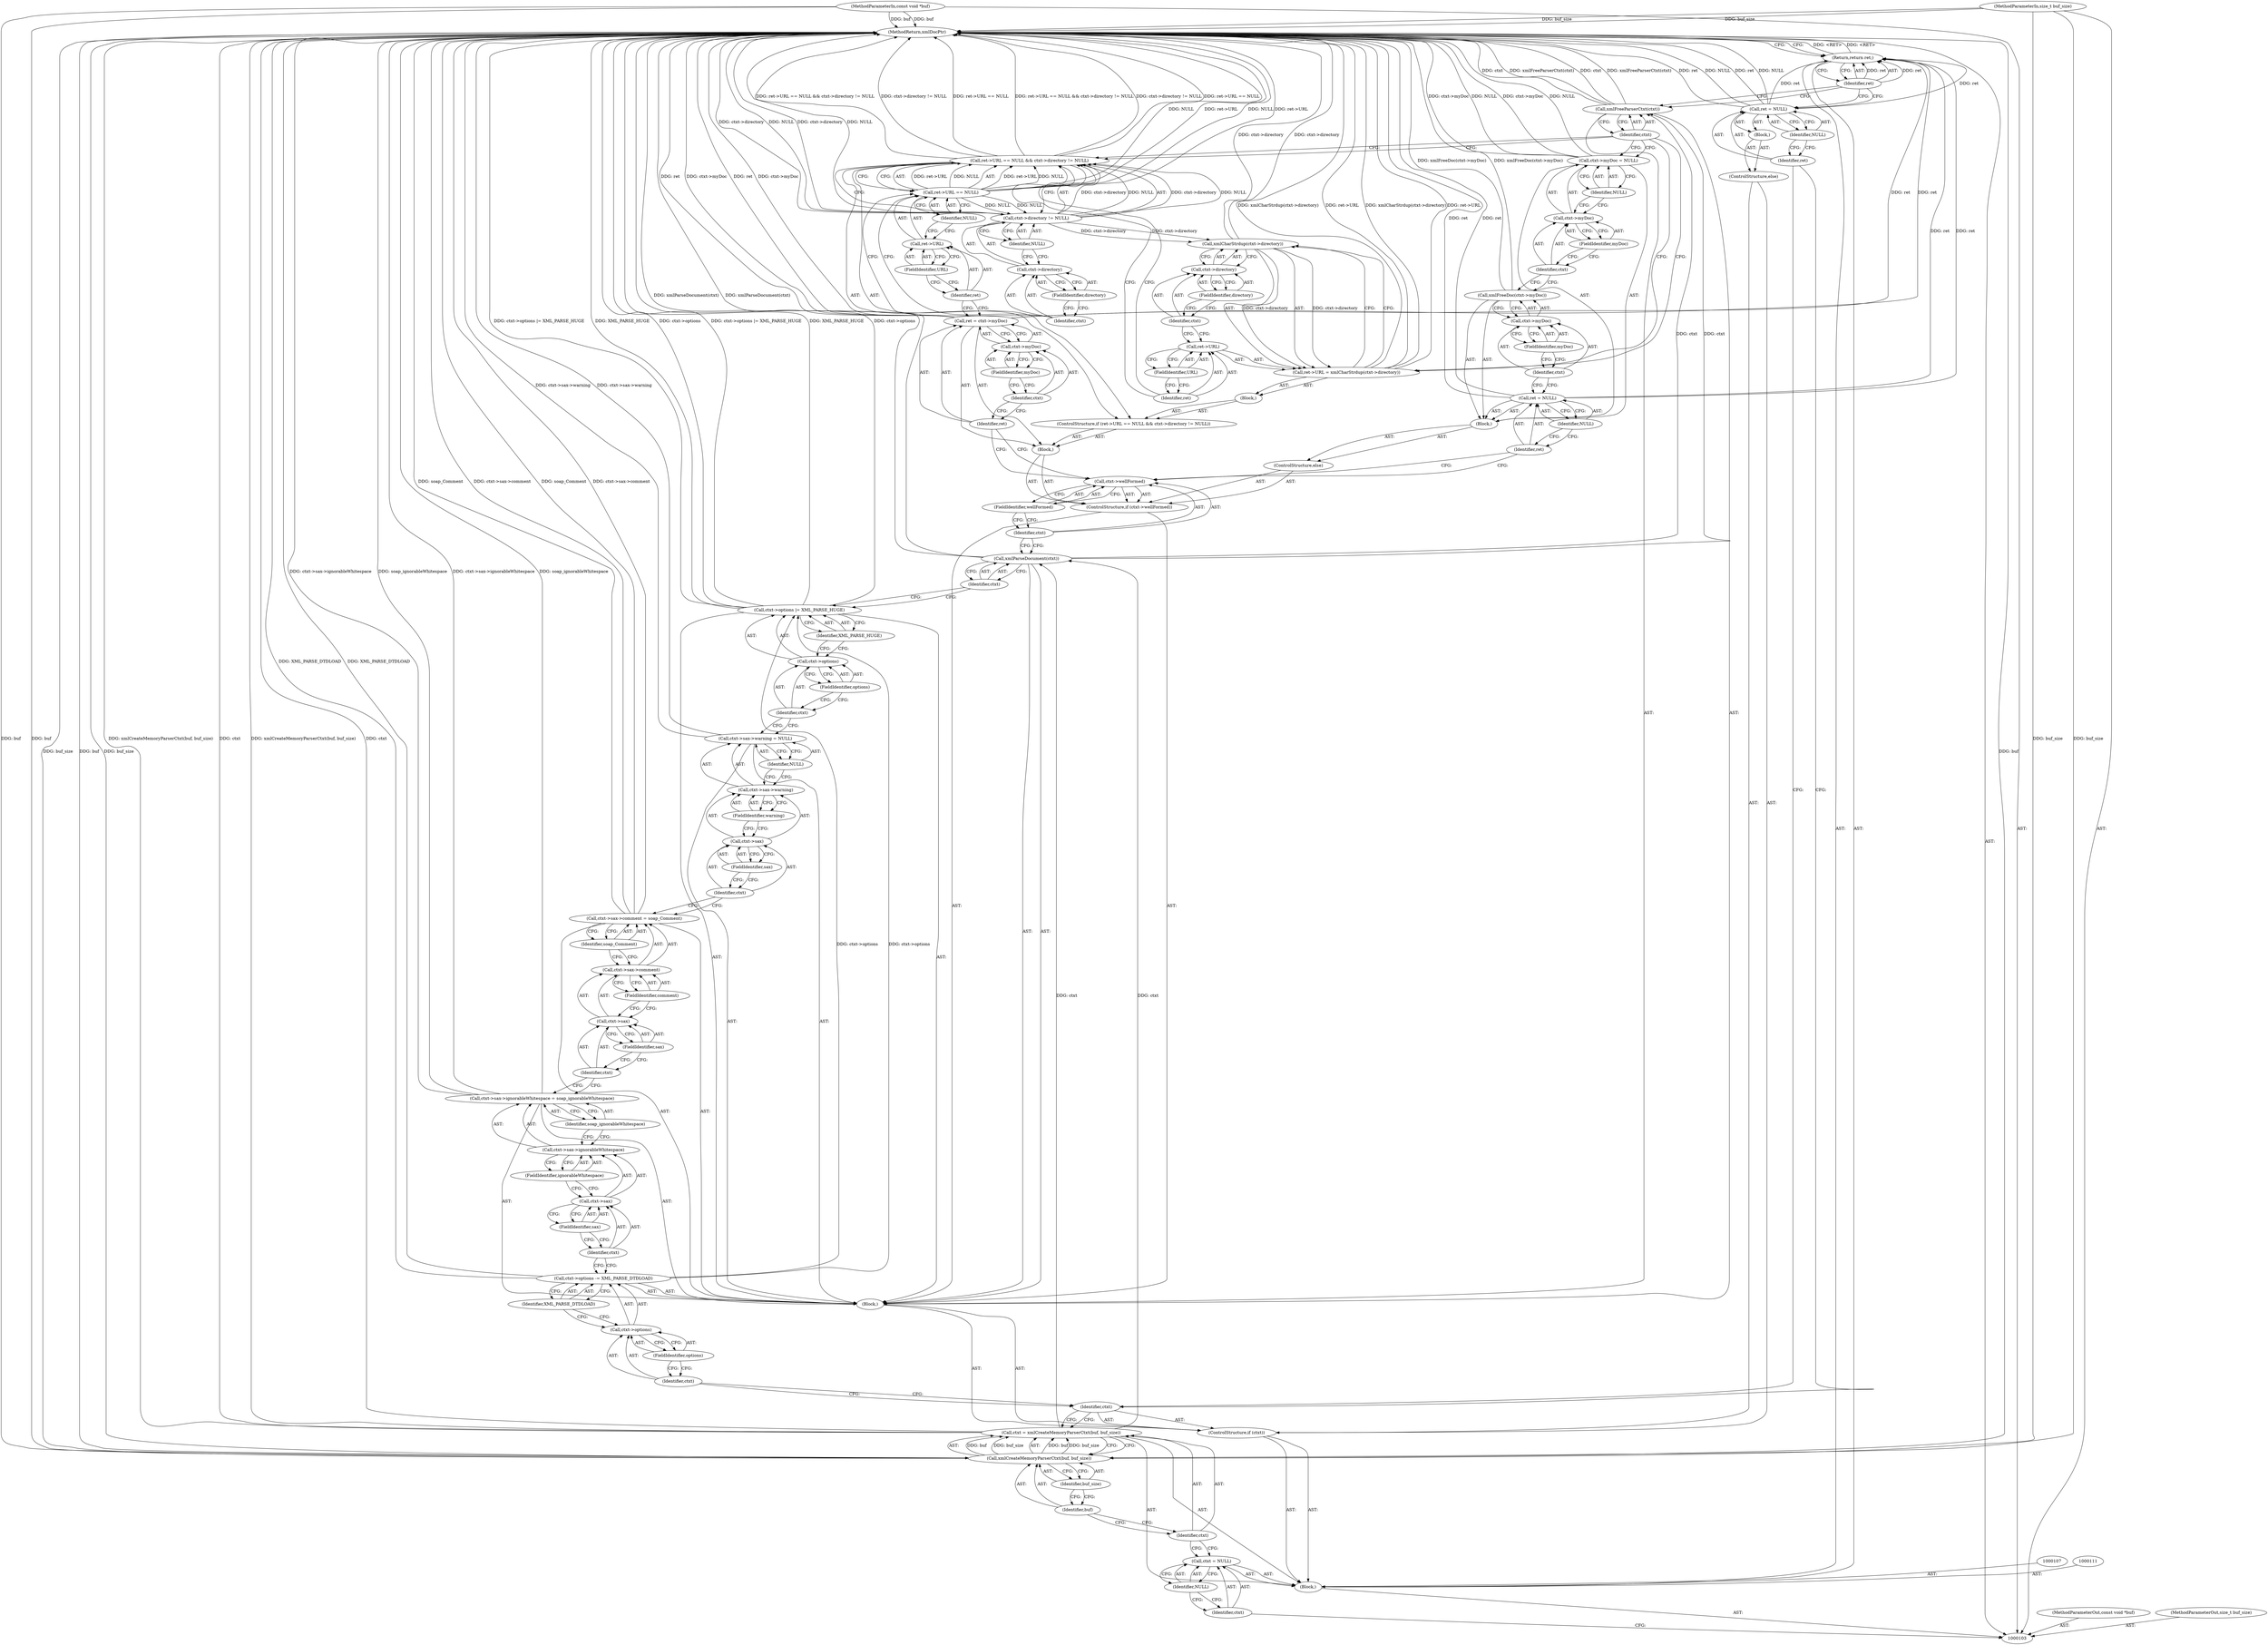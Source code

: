digraph "0_php_afe98b7829d50806559acac9b530acb8283c3bf4_0" {
"1000207" [label="(MethodReturn,xmlDocPtr)"];
"1000104" [label="(MethodParameterIn,const void *buf)"];
"1000271" [label="(MethodParameterOut,const void *buf)"];
"1000105" [label="(MethodParameterIn,size_t buf_size)"];
"1000272" [label="(MethodParameterOut,size_t buf_size)"];
"1000114" [label="(Call,xmlCreateMemoryParserCtxt(buf, buf_size))"];
"1000115" [label="(Identifier,buf)"];
"1000116" [label="(Identifier,buf_size)"];
"1000112" [label="(Call,ctxt = xmlCreateMemoryParserCtxt(buf, buf_size))"];
"1000113" [label="(Identifier,ctxt)"];
"1000118" [label="(Identifier,ctxt)"];
"1000119" [label="(Block,)"];
"1000117" [label="(ControlStructure,if (ctxt))"];
"1000120" [label="(Call,ctxt->options -= XML_PARSE_DTDLOAD)"];
"1000121" [label="(Call,ctxt->options)"];
"1000122" [label="(Identifier,ctxt)"];
"1000123" [label="(FieldIdentifier,options)"];
"1000124" [label="(Identifier,XML_PARSE_DTDLOAD)"];
"1000125" [label="(Call,ctxt->sax->ignorableWhitespace = soap_ignorableWhitespace)"];
"1000126" [label="(Call,ctxt->sax->ignorableWhitespace)"];
"1000127" [label="(Call,ctxt->sax)"];
"1000128" [label="(Identifier,ctxt)"];
"1000129" [label="(FieldIdentifier,sax)"];
"1000130" [label="(FieldIdentifier,ignorableWhitespace)"];
"1000131" [label="(Identifier,soap_ignorableWhitespace)"];
"1000132" [label="(Call,ctxt->sax->comment = soap_Comment)"];
"1000133" [label="(Call,ctxt->sax->comment)"];
"1000134" [label="(Call,ctxt->sax)"];
"1000135" [label="(Identifier,ctxt)"];
"1000136" [label="(FieldIdentifier,sax)"];
"1000137" [label="(FieldIdentifier,comment)"];
"1000138" [label="(Identifier,soap_Comment)"];
"1000139" [label="(Call,ctxt->sax->warning = NULL)"];
"1000140" [label="(Call,ctxt->sax->warning)"];
"1000141" [label="(Call,ctxt->sax)"];
"1000142" [label="(Identifier,ctxt)"];
"1000143" [label="(FieldIdentifier,sax)"];
"1000144" [label="(FieldIdentifier,warning)"];
"1000145" [label="(Identifier,NULL)"];
"1000150" [label="(Identifier,XML_PARSE_HUGE)"];
"1000146" [label="(Call,ctxt->options |= XML_PARSE_HUGE)"];
"1000147" [label="(Call,ctxt->options)"];
"1000148" [label="(Identifier,ctxt)"];
"1000149" [label="(FieldIdentifier,options)"];
"1000152" [label="(Identifier,ctxt)"];
"1000151" [label="(Call,xmlParseDocument(ctxt))"];
"1000106" [label="(Block,)"];
"1000156" [label="(FieldIdentifier,wellFormed)"];
"1000153" [label="(ControlStructure,if (ctxt->wellFormed))"];
"1000157" [label="(Block,)"];
"1000154" [label="(Call,ctxt->wellFormed)"];
"1000155" [label="(Identifier,ctxt)"];
"1000162" [label="(FieldIdentifier,myDoc)"];
"1000158" [label="(Call,ret = ctxt->myDoc)"];
"1000159" [label="(Identifier,ret)"];
"1000160" [label="(Call,ctxt->myDoc)"];
"1000161" [label="(Identifier,ctxt)"];
"1000168" [label="(FieldIdentifier,URL)"];
"1000169" [label="(Identifier,NULL)"];
"1000170" [label="(Call,ctxt->directory != NULL)"];
"1000171" [label="(Call,ctxt->directory)"];
"1000172" [label="(Identifier,ctxt)"];
"1000163" [label="(ControlStructure,if (ret->URL == NULL && ctxt->directory != NULL))"];
"1000173" [label="(FieldIdentifier,directory)"];
"1000174" [label="(Identifier,NULL)"];
"1000175" [label="(Block,)"];
"1000164" [label="(Call,ret->URL == NULL && ctxt->directory != NULL)"];
"1000165" [label="(Call,ret->URL == NULL)"];
"1000166" [label="(Call,ret->URL)"];
"1000167" [label="(Identifier,ret)"];
"1000180" [label="(Call,xmlCharStrdup(ctxt->directory))"];
"1000181" [label="(Call,ctxt->directory)"];
"1000182" [label="(Identifier,ctxt)"];
"1000183" [label="(FieldIdentifier,directory)"];
"1000176" [label="(Call,ret->URL = xmlCharStrdup(ctxt->directory))"];
"1000177" [label="(Call,ret->URL)"];
"1000178" [label="(Identifier,ret)"];
"1000179" [label="(FieldIdentifier,URL)"];
"1000184" [label="(ControlStructure,else)"];
"1000185" [label="(Block,)"];
"1000186" [label="(Call,ret = NULL)"];
"1000187" [label="(Identifier,ret)"];
"1000188" [label="(Identifier,NULL)"];
"1000190" [label="(Call,ctxt->myDoc)"];
"1000191" [label="(Identifier,ctxt)"];
"1000192" [label="(FieldIdentifier,myDoc)"];
"1000189" [label="(Call,xmlFreeDoc(ctxt->myDoc))"];
"1000197" [label="(Identifier,NULL)"];
"1000193" [label="(Call,ctxt->myDoc = NULL)"];
"1000194" [label="(Call,ctxt->myDoc)"];
"1000195" [label="(Identifier,ctxt)"];
"1000196" [label="(FieldIdentifier,myDoc)"];
"1000108" [label="(Call,ctxt = NULL)"];
"1000109" [label="(Identifier,ctxt)"];
"1000110" [label="(Identifier,NULL)"];
"1000198" [label="(Call,xmlFreeParserCtxt(ctxt))"];
"1000199" [label="(Identifier,ctxt)"];
"1000200" [label="(ControlStructure,else)"];
"1000201" [label="(Block,)"];
"1000202" [label="(Call,ret = NULL)"];
"1000203" [label="(Identifier,ret)"];
"1000204" [label="(Identifier,NULL)"];
"1000205" [label="(Return,return ret;)"];
"1000206" [label="(Identifier,ret)"];
"1000207" -> "1000103"  [label="AST: "];
"1000207" -> "1000205"  [label="CFG: "];
"1000205" -> "1000207"  [label="DDG: <RET>"];
"1000158" -> "1000207"  [label="DDG: ret"];
"1000158" -> "1000207"  [label="DDG: ctxt->myDoc"];
"1000186" -> "1000207"  [label="DDG: ret"];
"1000151" -> "1000207"  [label="DDG: xmlParseDocument(ctxt)"];
"1000165" -> "1000207"  [label="DDG: NULL"];
"1000165" -> "1000207"  [label="DDG: ret->URL"];
"1000104" -> "1000207"  [label="DDG: buf"];
"1000105" -> "1000207"  [label="DDG: buf_size"];
"1000180" -> "1000207"  [label="DDG: ctxt->directory"];
"1000170" -> "1000207"  [label="DDG: ctxt->directory"];
"1000170" -> "1000207"  [label="DDG: NULL"];
"1000132" -> "1000207"  [label="DDG: soap_Comment"];
"1000132" -> "1000207"  [label="DDG: ctxt->sax->comment"];
"1000146" -> "1000207"  [label="DDG: ctxt->options |= XML_PARSE_HUGE"];
"1000146" -> "1000207"  [label="DDG: XML_PARSE_HUGE"];
"1000146" -> "1000207"  [label="DDG: ctxt->options"];
"1000164" -> "1000207"  [label="DDG: ret->URL == NULL && ctxt->directory != NULL"];
"1000164" -> "1000207"  [label="DDG: ctxt->directory != NULL"];
"1000164" -> "1000207"  [label="DDG: ret->URL == NULL"];
"1000125" -> "1000207"  [label="DDG: ctxt->sax->ignorableWhitespace"];
"1000125" -> "1000207"  [label="DDG: soap_ignorableWhitespace"];
"1000193" -> "1000207"  [label="DDG: ctxt->myDoc"];
"1000193" -> "1000207"  [label="DDG: NULL"];
"1000112" -> "1000207"  [label="DDG: xmlCreateMemoryParserCtxt(buf, buf_size)"];
"1000112" -> "1000207"  [label="DDG: ctxt"];
"1000189" -> "1000207"  [label="DDG: xmlFreeDoc(ctxt->myDoc)"];
"1000139" -> "1000207"  [label="DDG: ctxt->sax->warning"];
"1000202" -> "1000207"  [label="DDG: ret"];
"1000202" -> "1000207"  [label="DDG: NULL"];
"1000114" -> "1000207"  [label="DDG: buf"];
"1000114" -> "1000207"  [label="DDG: buf_size"];
"1000176" -> "1000207"  [label="DDG: xmlCharStrdup(ctxt->directory)"];
"1000176" -> "1000207"  [label="DDG: ret->URL"];
"1000198" -> "1000207"  [label="DDG: ctxt"];
"1000198" -> "1000207"  [label="DDG: xmlFreeParserCtxt(ctxt)"];
"1000120" -> "1000207"  [label="DDG: XML_PARSE_DTDLOAD"];
"1000104" -> "1000103"  [label="AST: "];
"1000104" -> "1000207"  [label="DDG: buf"];
"1000104" -> "1000114"  [label="DDG: buf"];
"1000271" -> "1000103"  [label="AST: "];
"1000105" -> "1000103"  [label="AST: "];
"1000105" -> "1000207"  [label="DDG: buf_size"];
"1000105" -> "1000114"  [label="DDG: buf_size"];
"1000272" -> "1000103"  [label="AST: "];
"1000114" -> "1000112"  [label="AST: "];
"1000114" -> "1000116"  [label="CFG: "];
"1000115" -> "1000114"  [label="AST: "];
"1000116" -> "1000114"  [label="AST: "];
"1000112" -> "1000114"  [label="CFG: "];
"1000114" -> "1000207"  [label="DDG: buf"];
"1000114" -> "1000207"  [label="DDG: buf_size"];
"1000114" -> "1000112"  [label="DDG: buf"];
"1000114" -> "1000112"  [label="DDG: buf_size"];
"1000104" -> "1000114"  [label="DDG: buf"];
"1000105" -> "1000114"  [label="DDG: buf_size"];
"1000115" -> "1000114"  [label="AST: "];
"1000115" -> "1000113"  [label="CFG: "];
"1000116" -> "1000115"  [label="CFG: "];
"1000116" -> "1000114"  [label="AST: "];
"1000116" -> "1000115"  [label="CFG: "];
"1000114" -> "1000116"  [label="CFG: "];
"1000112" -> "1000106"  [label="AST: "];
"1000112" -> "1000114"  [label="CFG: "];
"1000113" -> "1000112"  [label="AST: "];
"1000114" -> "1000112"  [label="AST: "];
"1000118" -> "1000112"  [label="CFG: "];
"1000112" -> "1000207"  [label="DDG: xmlCreateMemoryParserCtxt(buf, buf_size)"];
"1000112" -> "1000207"  [label="DDG: ctxt"];
"1000114" -> "1000112"  [label="DDG: buf"];
"1000114" -> "1000112"  [label="DDG: buf_size"];
"1000112" -> "1000151"  [label="DDG: ctxt"];
"1000113" -> "1000112"  [label="AST: "];
"1000113" -> "1000108"  [label="CFG: "];
"1000115" -> "1000113"  [label="CFG: "];
"1000118" -> "1000117"  [label="AST: "];
"1000118" -> "1000112"  [label="CFG: "];
"1000122" -> "1000118"  [label="CFG: "];
"1000203" -> "1000118"  [label="CFG: "];
"1000119" -> "1000117"  [label="AST: "];
"1000120" -> "1000119"  [label="AST: "];
"1000125" -> "1000119"  [label="AST: "];
"1000132" -> "1000119"  [label="AST: "];
"1000139" -> "1000119"  [label="AST: "];
"1000146" -> "1000119"  [label="AST: "];
"1000151" -> "1000119"  [label="AST: "];
"1000153" -> "1000119"  [label="AST: "];
"1000198" -> "1000119"  [label="AST: "];
"1000117" -> "1000106"  [label="AST: "];
"1000118" -> "1000117"  [label="AST: "];
"1000119" -> "1000117"  [label="AST: "];
"1000200" -> "1000117"  [label="AST: "];
"1000120" -> "1000119"  [label="AST: "];
"1000120" -> "1000124"  [label="CFG: "];
"1000121" -> "1000120"  [label="AST: "];
"1000124" -> "1000120"  [label="AST: "];
"1000128" -> "1000120"  [label="CFG: "];
"1000120" -> "1000207"  [label="DDG: XML_PARSE_DTDLOAD"];
"1000120" -> "1000146"  [label="DDG: ctxt->options"];
"1000121" -> "1000120"  [label="AST: "];
"1000121" -> "1000123"  [label="CFG: "];
"1000122" -> "1000121"  [label="AST: "];
"1000123" -> "1000121"  [label="AST: "];
"1000124" -> "1000121"  [label="CFG: "];
"1000122" -> "1000121"  [label="AST: "];
"1000122" -> "1000118"  [label="CFG: "];
"1000123" -> "1000122"  [label="CFG: "];
"1000123" -> "1000121"  [label="AST: "];
"1000123" -> "1000122"  [label="CFG: "];
"1000121" -> "1000123"  [label="CFG: "];
"1000124" -> "1000120"  [label="AST: "];
"1000124" -> "1000121"  [label="CFG: "];
"1000120" -> "1000124"  [label="CFG: "];
"1000125" -> "1000119"  [label="AST: "];
"1000125" -> "1000131"  [label="CFG: "];
"1000126" -> "1000125"  [label="AST: "];
"1000131" -> "1000125"  [label="AST: "];
"1000135" -> "1000125"  [label="CFG: "];
"1000125" -> "1000207"  [label="DDG: ctxt->sax->ignorableWhitespace"];
"1000125" -> "1000207"  [label="DDG: soap_ignorableWhitespace"];
"1000126" -> "1000125"  [label="AST: "];
"1000126" -> "1000130"  [label="CFG: "];
"1000127" -> "1000126"  [label="AST: "];
"1000130" -> "1000126"  [label="AST: "];
"1000131" -> "1000126"  [label="CFG: "];
"1000127" -> "1000126"  [label="AST: "];
"1000127" -> "1000129"  [label="CFG: "];
"1000128" -> "1000127"  [label="AST: "];
"1000129" -> "1000127"  [label="AST: "];
"1000130" -> "1000127"  [label="CFG: "];
"1000128" -> "1000127"  [label="AST: "];
"1000128" -> "1000120"  [label="CFG: "];
"1000129" -> "1000128"  [label="CFG: "];
"1000129" -> "1000127"  [label="AST: "];
"1000129" -> "1000128"  [label="CFG: "];
"1000127" -> "1000129"  [label="CFG: "];
"1000130" -> "1000126"  [label="AST: "];
"1000130" -> "1000127"  [label="CFG: "];
"1000126" -> "1000130"  [label="CFG: "];
"1000131" -> "1000125"  [label="AST: "];
"1000131" -> "1000126"  [label="CFG: "];
"1000125" -> "1000131"  [label="CFG: "];
"1000132" -> "1000119"  [label="AST: "];
"1000132" -> "1000138"  [label="CFG: "];
"1000133" -> "1000132"  [label="AST: "];
"1000138" -> "1000132"  [label="AST: "];
"1000142" -> "1000132"  [label="CFG: "];
"1000132" -> "1000207"  [label="DDG: soap_Comment"];
"1000132" -> "1000207"  [label="DDG: ctxt->sax->comment"];
"1000133" -> "1000132"  [label="AST: "];
"1000133" -> "1000137"  [label="CFG: "];
"1000134" -> "1000133"  [label="AST: "];
"1000137" -> "1000133"  [label="AST: "];
"1000138" -> "1000133"  [label="CFG: "];
"1000134" -> "1000133"  [label="AST: "];
"1000134" -> "1000136"  [label="CFG: "];
"1000135" -> "1000134"  [label="AST: "];
"1000136" -> "1000134"  [label="AST: "];
"1000137" -> "1000134"  [label="CFG: "];
"1000135" -> "1000134"  [label="AST: "];
"1000135" -> "1000125"  [label="CFG: "];
"1000136" -> "1000135"  [label="CFG: "];
"1000136" -> "1000134"  [label="AST: "];
"1000136" -> "1000135"  [label="CFG: "];
"1000134" -> "1000136"  [label="CFG: "];
"1000137" -> "1000133"  [label="AST: "];
"1000137" -> "1000134"  [label="CFG: "];
"1000133" -> "1000137"  [label="CFG: "];
"1000138" -> "1000132"  [label="AST: "];
"1000138" -> "1000133"  [label="CFG: "];
"1000132" -> "1000138"  [label="CFG: "];
"1000139" -> "1000119"  [label="AST: "];
"1000139" -> "1000145"  [label="CFG: "];
"1000140" -> "1000139"  [label="AST: "];
"1000145" -> "1000139"  [label="AST: "];
"1000148" -> "1000139"  [label="CFG: "];
"1000139" -> "1000207"  [label="DDG: ctxt->sax->warning"];
"1000140" -> "1000139"  [label="AST: "];
"1000140" -> "1000144"  [label="CFG: "];
"1000141" -> "1000140"  [label="AST: "];
"1000144" -> "1000140"  [label="AST: "];
"1000145" -> "1000140"  [label="CFG: "];
"1000141" -> "1000140"  [label="AST: "];
"1000141" -> "1000143"  [label="CFG: "];
"1000142" -> "1000141"  [label="AST: "];
"1000143" -> "1000141"  [label="AST: "];
"1000144" -> "1000141"  [label="CFG: "];
"1000142" -> "1000141"  [label="AST: "];
"1000142" -> "1000132"  [label="CFG: "];
"1000143" -> "1000142"  [label="CFG: "];
"1000143" -> "1000141"  [label="AST: "];
"1000143" -> "1000142"  [label="CFG: "];
"1000141" -> "1000143"  [label="CFG: "];
"1000144" -> "1000140"  [label="AST: "];
"1000144" -> "1000141"  [label="CFG: "];
"1000140" -> "1000144"  [label="CFG: "];
"1000145" -> "1000139"  [label="AST: "];
"1000145" -> "1000140"  [label="CFG: "];
"1000139" -> "1000145"  [label="CFG: "];
"1000150" -> "1000146"  [label="AST: "];
"1000150" -> "1000147"  [label="CFG: "];
"1000146" -> "1000150"  [label="CFG: "];
"1000146" -> "1000119"  [label="AST: "];
"1000146" -> "1000150"  [label="CFG: "];
"1000147" -> "1000146"  [label="AST: "];
"1000150" -> "1000146"  [label="AST: "];
"1000152" -> "1000146"  [label="CFG: "];
"1000146" -> "1000207"  [label="DDG: ctxt->options |= XML_PARSE_HUGE"];
"1000146" -> "1000207"  [label="DDG: XML_PARSE_HUGE"];
"1000146" -> "1000207"  [label="DDG: ctxt->options"];
"1000120" -> "1000146"  [label="DDG: ctxt->options"];
"1000147" -> "1000146"  [label="AST: "];
"1000147" -> "1000149"  [label="CFG: "];
"1000148" -> "1000147"  [label="AST: "];
"1000149" -> "1000147"  [label="AST: "];
"1000150" -> "1000147"  [label="CFG: "];
"1000148" -> "1000147"  [label="AST: "];
"1000148" -> "1000139"  [label="CFG: "];
"1000149" -> "1000148"  [label="CFG: "];
"1000149" -> "1000147"  [label="AST: "];
"1000149" -> "1000148"  [label="CFG: "];
"1000147" -> "1000149"  [label="CFG: "];
"1000152" -> "1000151"  [label="AST: "];
"1000152" -> "1000146"  [label="CFG: "];
"1000151" -> "1000152"  [label="CFG: "];
"1000151" -> "1000119"  [label="AST: "];
"1000151" -> "1000152"  [label="CFG: "];
"1000152" -> "1000151"  [label="AST: "];
"1000155" -> "1000151"  [label="CFG: "];
"1000151" -> "1000207"  [label="DDG: xmlParseDocument(ctxt)"];
"1000112" -> "1000151"  [label="DDG: ctxt"];
"1000151" -> "1000198"  [label="DDG: ctxt"];
"1000106" -> "1000103"  [label="AST: "];
"1000107" -> "1000106"  [label="AST: "];
"1000108" -> "1000106"  [label="AST: "];
"1000111" -> "1000106"  [label="AST: "];
"1000112" -> "1000106"  [label="AST: "];
"1000117" -> "1000106"  [label="AST: "];
"1000205" -> "1000106"  [label="AST: "];
"1000156" -> "1000154"  [label="AST: "];
"1000156" -> "1000155"  [label="CFG: "];
"1000154" -> "1000156"  [label="CFG: "];
"1000153" -> "1000119"  [label="AST: "];
"1000154" -> "1000153"  [label="AST: "];
"1000157" -> "1000153"  [label="AST: "];
"1000184" -> "1000153"  [label="AST: "];
"1000157" -> "1000153"  [label="AST: "];
"1000158" -> "1000157"  [label="AST: "];
"1000163" -> "1000157"  [label="AST: "];
"1000154" -> "1000153"  [label="AST: "];
"1000154" -> "1000156"  [label="CFG: "];
"1000155" -> "1000154"  [label="AST: "];
"1000156" -> "1000154"  [label="AST: "];
"1000159" -> "1000154"  [label="CFG: "];
"1000187" -> "1000154"  [label="CFG: "];
"1000155" -> "1000154"  [label="AST: "];
"1000155" -> "1000151"  [label="CFG: "];
"1000156" -> "1000155"  [label="CFG: "];
"1000162" -> "1000160"  [label="AST: "];
"1000162" -> "1000161"  [label="CFG: "];
"1000160" -> "1000162"  [label="CFG: "];
"1000158" -> "1000157"  [label="AST: "];
"1000158" -> "1000160"  [label="CFG: "];
"1000159" -> "1000158"  [label="AST: "];
"1000160" -> "1000158"  [label="AST: "];
"1000167" -> "1000158"  [label="CFG: "];
"1000158" -> "1000207"  [label="DDG: ret"];
"1000158" -> "1000207"  [label="DDG: ctxt->myDoc"];
"1000158" -> "1000205"  [label="DDG: ret"];
"1000159" -> "1000158"  [label="AST: "];
"1000159" -> "1000154"  [label="CFG: "];
"1000161" -> "1000159"  [label="CFG: "];
"1000160" -> "1000158"  [label="AST: "];
"1000160" -> "1000162"  [label="CFG: "];
"1000161" -> "1000160"  [label="AST: "];
"1000162" -> "1000160"  [label="AST: "];
"1000158" -> "1000160"  [label="CFG: "];
"1000161" -> "1000160"  [label="AST: "];
"1000161" -> "1000159"  [label="CFG: "];
"1000162" -> "1000161"  [label="CFG: "];
"1000168" -> "1000166"  [label="AST: "];
"1000168" -> "1000167"  [label="CFG: "];
"1000166" -> "1000168"  [label="CFG: "];
"1000169" -> "1000165"  [label="AST: "];
"1000169" -> "1000166"  [label="CFG: "];
"1000165" -> "1000169"  [label="CFG: "];
"1000170" -> "1000164"  [label="AST: "];
"1000170" -> "1000174"  [label="CFG: "];
"1000171" -> "1000170"  [label="AST: "];
"1000174" -> "1000170"  [label="AST: "];
"1000164" -> "1000170"  [label="CFG: "];
"1000170" -> "1000207"  [label="DDG: ctxt->directory"];
"1000170" -> "1000207"  [label="DDG: NULL"];
"1000170" -> "1000164"  [label="DDG: ctxt->directory"];
"1000170" -> "1000164"  [label="DDG: NULL"];
"1000165" -> "1000170"  [label="DDG: NULL"];
"1000170" -> "1000180"  [label="DDG: ctxt->directory"];
"1000171" -> "1000170"  [label="AST: "];
"1000171" -> "1000173"  [label="CFG: "];
"1000172" -> "1000171"  [label="AST: "];
"1000173" -> "1000171"  [label="AST: "];
"1000174" -> "1000171"  [label="CFG: "];
"1000172" -> "1000171"  [label="AST: "];
"1000172" -> "1000165"  [label="CFG: "];
"1000173" -> "1000172"  [label="CFG: "];
"1000163" -> "1000157"  [label="AST: "];
"1000164" -> "1000163"  [label="AST: "];
"1000175" -> "1000163"  [label="AST: "];
"1000173" -> "1000171"  [label="AST: "];
"1000173" -> "1000172"  [label="CFG: "];
"1000171" -> "1000173"  [label="CFG: "];
"1000174" -> "1000170"  [label="AST: "];
"1000174" -> "1000171"  [label="CFG: "];
"1000170" -> "1000174"  [label="CFG: "];
"1000175" -> "1000163"  [label="AST: "];
"1000176" -> "1000175"  [label="AST: "];
"1000164" -> "1000163"  [label="AST: "];
"1000164" -> "1000165"  [label="CFG: "];
"1000164" -> "1000170"  [label="CFG: "];
"1000165" -> "1000164"  [label="AST: "];
"1000170" -> "1000164"  [label="AST: "];
"1000178" -> "1000164"  [label="CFG: "];
"1000199" -> "1000164"  [label="CFG: "];
"1000164" -> "1000207"  [label="DDG: ret->URL == NULL && ctxt->directory != NULL"];
"1000164" -> "1000207"  [label="DDG: ctxt->directory != NULL"];
"1000164" -> "1000207"  [label="DDG: ret->URL == NULL"];
"1000165" -> "1000164"  [label="DDG: ret->URL"];
"1000165" -> "1000164"  [label="DDG: NULL"];
"1000170" -> "1000164"  [label="DDG: ctxt->directory"];
"1000170" -> "1000164"  [label="DDG: NULL"];
"1000165" -> "1000164"  [label="AST: "];
"1000165" -> "1000169"  [label="CFG: "];
"1000166" -> "1000165"  [label="AST: "];
"1000169" -> "1000165"  [label="AST: "];
"1000172" -> "1000165"  [label="CFG: "];
"1000164" -> "1000165"  [label="CFG: "];
"1000165" -> "1000207"  [label="DDG: NULL"];
"1000165" -> "1000207"  [label="DDG: ret->URL"];
"1000165" -> "1000164"  [label="DDG: ret->URL"];
"1000165" -> "1000164"  [label="DDG: NULL"];
"1000165" -> "1000170"  [label="DDG: NULL"];
"1000166" -> "1000165"  [label="AST: "];
"1000166" -> "1000168"  [label="CFG: "];
"1000167" -> "1000166"  [label="AST: "];
"1000168" -> "1000166"  [label="AST: "];
"1000169" -> "1000166"  [label="CFG: "];
"1000167" -> "1000166"  [label="AST: "];
"1000167" -> "1000158"  [label="CFG: "];
"1000168" -> "1000167"  [label="CFG: "];
"1000180" -> "1000176"  [label="AST: "];
"1000180" -> "1000181"  [label="CFG: "];
"1000181" -> "1000180"  [label="AST: "];
"1000176" -> "1000180"  [label="CFG: "];
"1000180" -> "1000207"  [label="DDG: ctxt->directory"];
"1000180" -> "1000176"  [label="DDG: ctxt->directory"];
"1000170" -> "1000180"  [label="DDG: ctxt->directory"];
"1000181" -> "1000180"  [label="AST: "];
"1000181" -> "1000183"  [label="CFG: "];
"1000182" -> "1000181"  [label="AST: "];
"1000183" -> "1000181"  [label="AST: "];
"1000180" -> "1000181"  [label="CFG: "];
"1000182" -> "1000181"  [label="AST: "];
"1000182" -> "1000177"  [label="CFG: "];
"1000183" -> "1000182"  [label="CFG: "];
"1000183" -> "1000181"  [label="AST: "];
"1000183" -> "1000182"  [label="CFG: "];
"1000181" -> "1000183"  [label="CFG: "];
"1000176" -> "1000175"  [label="AST: "];
"1000176" -> "1000180"  [label="CFG: "];
"1000177" -> "1000176"  [label="AST: "];
"1000180" -> "1000176"  [label="AST: "];
"1000199" -> "1000176"  [label="CFG: "];
"1000176" -> "1000207"  [label="DDG: xmlCharStrdup(ctxt->directory)"];
"1000176" -> "1000207"  [label="DDG: ret->URL"];
"1000180" -> "1000176"  [label="DDG: ctxt->directory"];
"1000177" -> "1000176"  [label="AST: "];
"1000177" -> "1000179"  [label="CFG: "];
"1000178" -> "1000177"  [label="AST: "];
"1000179" -> "1000177"  [label="AST: "];
"1000182" -> "1000177"  [label="CFG: "];
"1000178" -> "1000177"  [label="AST: "];
"1000178" -> "1000164"  [label="CFG: "];
"1000179" -> "1000178"  [label="CFG: "];
"1000179" -> "1000177"  [label="AST: "];
"1000179" -> "1000178"  [label="CFG: "];
"1000177" -> "1000179"  [label="CFG: "];
"1000184" -> "1000153"  [label="AST: "];
"1000185" -> "1000184"  [label="AST: "];
"1000185" -> "1000184"  [label="AST: "];
"1000186" -> "1000185"  [label="AST: "];
"1000189" -> "1000185"  [label="AST: "];
"1000193" -> "1000185"  [label="AST: "];
"1000186" -> "1000185"  [label="AST: "];
"1000186" -> "1000188"  [label="CFG: "];
"1000187" -> "1000186"  [label="AST: "];
"1000188" -> "1000186"  [label="AST: "];
"1000191" -> "1000186"  [label="CFG: "];
"1000186" -> "1000207"  [label="DDG: ret"];
"1000186" -> "1000205"  [label="DDG: ret"];
"1000187" -> "1000186"  [label="AST: "];
"1000187" -> "1000154"  [label="CFG: "];
"1000188" -> "1000187"  [label="CFG: "];
"1000188" -> "1000186"  [label="AST: "];
"1000188" -> "1000187"  [label="CFG: "];
"1000186" -> "1000188"  [label="CFG: "];
"1000190" -> "1000189"  [label="AST: "];
"1000190" -> "1000192"  [label="CFG: "];
"1000191" -> "1000190"  [label="AST: "];
"1000192" -> "1000190"  [label="AST: "];
"1000189" -> "1000190"  [label="CFG: "];
"1000191" -> "1000190"  [label="AST: "];
"1000191" -> "1000186"  [label="CFG: "];
"1000192" -> "1000191"  [label="CFG: "];
"1000192" -> "1000190"  [label="AST: "];
"1000192" -> "1000191"  [label="CFG: "];
"1000190" -> "1000192"  [label="CFG: "];
"1000189" -> "1000185"  [label="AST: "];
"1000189" -> "1000190"  [label="CFG: "];
"1000190" -> "1000189"  [label="AST: "];
"1000195" -> "1000189"  [label="CFG: "];
"1000189" -> "1000207"  [label="DDG: xmlFreeDoc(ctxt->myDoc)"];
"1000197" -> "1000193"  [label="AST: "];
"1000197" -> "1000194"  [label="CFG: "];
"1000193" -> "1000197"  [label="CFG: "];
"1000193" -> "1000185"  [label="AST: "];
"1000193" -> "1000197"  [label="CFG: "];
"1000194" -> "1000193"  [label="AST: "];
"1000197" -> "1000193"  [label="AST: "];
"1000199" -> "1000193"  [label="CFG: "];
"1000193" -> "1000207"  [label="DDG: ctxt->myDoc"];
"1000193" -> "1000207"  [label="DDG: NULL"];
"1000194" -> "1000193"  [label="AST: "];
"1000194" -> "1000196"  [label="CFG: "];
"1000195" -> "1000194"  [label="AST: "];
"1000196" -> "1000194"  [label="AST: "];
"1000197" -> "1000194"  [label="CFG: "];
"1000195" -> "1000194"  [label="AST: "];
"1000195" -> "1000189"  [label="CFG: "];
"1000196" -> "1000195"  [label="CFG: "];
"1000196" -> "1000194"  [label="AST: "];
"1000196" -> "1000195"  [label="CFG: "];
"1000194" -> "1000196"  [label="CFG: "];
"1000108" -> "1000106"  [label="AST: "];
"1000108" -> "1000110"  [label="CFG: "];
"1000109" -> "1000108"  [label="AST: "];
"1000110" -> "1000108"  [label="AST: "];
"1000113" -> "1000108"  [label="CFG: "];
"1000109" -> "1000108"  [label="AST: "];
"1000109" -> "1000103"  [label="CFG: "];
"1000110" -> "1000109"  [label="CFG: "];
"1000110" -> "1000108"  [label="AST: "];
"1000110" -> "1000109"  [label="CFG: "];
"1000108" -> "1000110"  [label="CFG: "];
"1000198" -> "1000119"  [label="AST: "];
"1000198" -> "1000199"  [label="CFG: "];
"1000199" -> "1000198"  [label="AST: "];
"1000206" -> "1000198"  [label="CFG: "];
"1000198" -> "1000207"  [label="DDG: ctxt"];
"1000198" -> "1000207"  [label="DDG: xmlFreeParserCtxt(ctxt)"];
"1000151" -> "1000198"  [label="DDG: ctxt"];
"1000199" -> "1000198"  [label="AST: "];
"1000199" -> "1000176"  [label="CFG: "];
"1000199" -> "1000164"  [label="CFG: "];
"1000199" -> "1000193"  [label="CFG: "];
"1000198" -> "1000199"  [label="CFG: "];
"1000200" -> "1000117"  [label="AST: "];
"1000201" -> "1000200"  [label="AST: "];
"1000201" -> "1000200"  [label="AST: "];
"1000202" -> "1000201"  [label="AST: "];
"1000202" -> "1000201"  [label="AST: "];
"1000202" -> "1000204"  [label="CFG: "];
"1000203" -> "1000202"  [label="AST: "];
"1000204" -> "1000202"  [label="AST: "];
"1000206" -> "1000202"  [label="CFG: "];
"1000202" -> "1000207"  [label="DDG: ret"];
"1000202" -> "1000207"  [label="DDG: NULL"];
"1000202" -> "1000205"  [label="DDG: ret"];
"1000203" -> "1000202"  [label="AST: "];
"1000203" -> "1000118"  [label="CFG: "];
"1000204" -> "1000203"  [label="CFG: "];
"1000204" -> "1000202"  [label="AST: "];
"1000204" -> "1000203"  [label="CFG: "];
"1000202" -> "1000204"  [label="CFG: "];
"1000205" -> "1000106"  [label="AST: "];
"1000205" -> "1000206"  [label="CFG: "];
"1000206" -> "1000205"  [label="AST: "];
"1000207" -> "1000205"  [label="CFG: "];
"1000205" -> "1000207"  [label="DDG: <RET>"];
"1000206" -> "1000205"  [label="DDG: ret"];
"1000158" -> "1000205"  [label="DDG: ret"];
"1000186" -> "1000205"  [label="DDG: ret"];
"1000202" -> "1000205"  [label="DDG: ret"];
"1000206" -> "1000205"  [label="AST: "];
"1000206" -> "1000198"  [label="CFG: "];
"1000206" -> "1000202"  [label="CFG: "];
"1000205" -> "1000206"  [label="CFG: "];
"1000206" -> "1000205"  [label="DDG: ret"];
}
